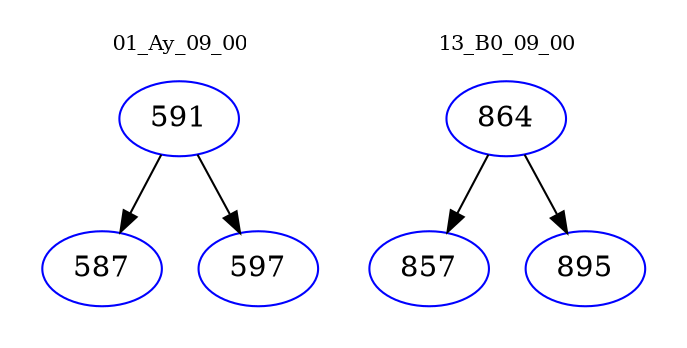 digraph{
subgraph cluster_0 {
color = white
label = "01_Ay_09_00";
fontsize=10;
T0_591 [label="591", color="blue"]
T0_591 -> T0_587 [color="black"]
T0_587 [label="587", color="blue"]
T0_591 -> T0_597 [color="black"]
T0_597 [label="597", color="blue"]
}
subgraph cluster_1 {
color = white
label = "13_B0_09_00";
fontsize=10;
T1_864 [label="864", color="blue"]
T1_864 -> T1_857 [color="black"]
T1_857 [label="857", color="blue"]
T1_864 -> T1_895 [color="black"]
T1_895 [label="895", color="blue"]
}
}
